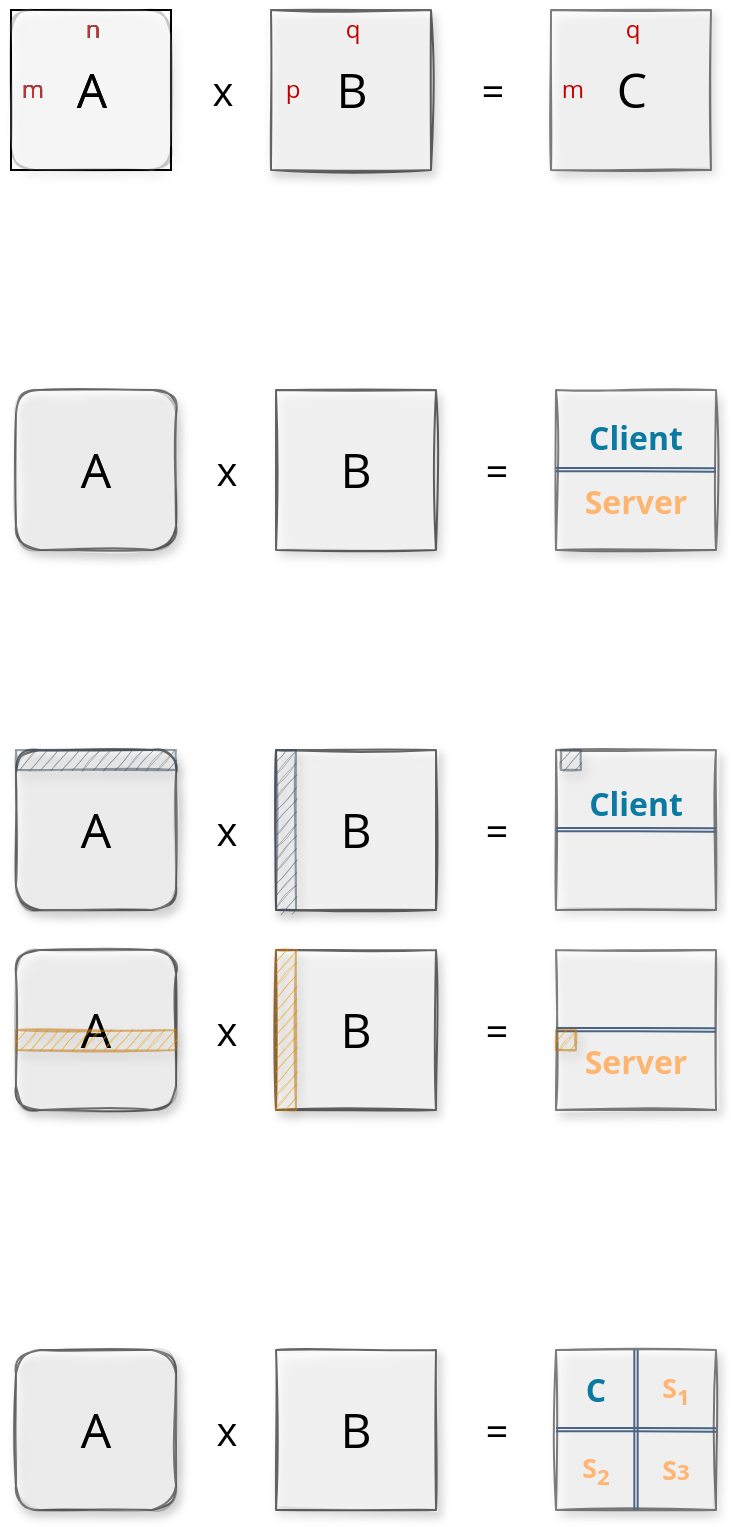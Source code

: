 <mxfile version="14.6.11" type="device"><diagram id="r9BuaZ4u6WcntoPTKskJ" name="Page-1"><mxGraphModel dx="320" dy="186" grid="1" gridSize="10" guides="1" tooltips="1" connect="1" arrows="1" fold="1" page="1" pageScale="1" pageWidth="850" pageHeight="1100" math="1" shadow="0"><root><mxCell id="0"/><mxCell id="1" parent="0"/><mxCell id="lq7Ape-PHQG4o45ldPQc-35" value="&lt;font face=&quot;Open Sans&quot; data-font-src=&quot;https://fonts.googleapis.com/css?family=Open+Sans&quot; style=&quot;font-size: 24px&quot;&gt;A&lt;/font&gt;" style="whiteSpace=wrap;html=1;aspect=fixed;rounded=1;shadow=1;sketch=1;glass=0;opacity=20;" parent="1" vertex="1"><mxGeometry x="320" y="500" width="80" height="80" as="geometry"/></mxCell><mxCell id="lq7Ape-PHQG4o45ldPQc-1" value="&lt;font face=&quot;Open Sans&quot; data-font-src=&quot;https://fonts.googleapis.com/css?family=Open+Sans&quot; style=&quot;font-size: 24px&quot;&gt;A&lt;/font&gt;" style="whiteSpace=wrap;html=1;aspect=fixed;" parent="1" vertex="1"><mxGeometry x="317.5" y="130" width="80" height="80" as="geometry"/></mxCell><mxCell id="lq7Ape-PHQG4o45ldPQc-2" value="&lt;font face=&quot;Open Sans&quot;&gt;&lt;span style=&quot;font-size: 24px&quot;&gt;B&lt;/span&gt;&lt;/font&gt;" style="whiteSpace=wrap;html=1;aspect=fixed;rounded=0;shadow=1;sketch=1;glass=0;opacity=60;" parent="1" vertex="1"><mxGeometry x="447.5" y="130" width="80" height="80" as="geometry"/></mxCell><mxCell id="lq7Ape-PHQG4o45ldPQc-3" value="&lt;font face=&quot;Open Sans&quot; data-font-src=&quot;https://fonts.googleapis.com/css?family=Open+Sans&quot; style=&quot;font-size: 20px&quot;&gt;x&lt;/font&gt;" style="text;html=1;resizable=0;autosize=1;align=center;verticalAlign=middle;points=[];fillColor=none;strokeColor=none;rounded=0;labelBorderColor=none;labelBackgroundColor=none;" parent="1" vertex="1"><mxGeometry x="407.5" y="160" width="30" height="20" as="geometry"/></mxCell><mxCell id="lq7Ape-PHQG4o45ldPQc-5" value="&lt;font face=&quot;Open Sans&quot; data-font-src=&quot;https://fonts.googleapis.com/css?family=Open+Sans&quot; style=&quot;font-size: 20px&quot;&gt;=&lt;/font&gt;" style="text;html=1;resizable=0;autosize=1;align=center;verticalAlign=middle;points=[];fillColor=none;strokeColor=none;rounded=0;" parent="1" vertex="1"><mxGeometry x="542.5" y="160" width="30" height="20" as="geometry"/></mxCell><mxCell id="lq7Ape-PHQG4o45ldPQc-6" value="&lt;font face=&quot;Open Sans&quot; data-font-src=&quot;https://fonts.googleapis.com/css?family=Open+Sans&quot; style=&quot;font-size: 24px&quot;&gt;C&lt;/font&gt;" style="whiteSpace=wrap;html=1;aspect=fixed;rounded=0;shadow=1;sketch=1;glass=0;opacity=50;" parent="1" vertex="1"><mxGeometry x="587.5" y="130" width="80" height="80" as="geometry"/></mxCell><mxCell id="lq7Ape-PHQG4o45ldPQc-7" value="&lt;font face=&quot;Open Sans&quot; data-font-src=&quot;https://fonts.googleapis.com/css?family=Open+Sans&quot;&gt;m&lt;/font&gt;" style="text;html=1;resizable=0;autosize=1;align=center;verticalAlign=middle;points=[];fillColor=none;strokeColor=none;rounded=0;" parent="1" vertex="1"><mxGeometry x="312.5" y="160" width="30" height="20" as="geometry"/></mxCell><mxCell id="lq7Ape-PHQG4o45ldPQc-8" value="&lt;font face=&quot;Open Sans&quot; data-font-src=&quot;https://fonts.googleapis.com/css?family=Open+Sans&quot;&gt;n&lt;/font&gt;" style="text;html=1;resizable=0;autosize=1;align=center;verticalAlign=middle;points=[];fillColor=none;strokeColor=none;rounded=0;" parent="1" vertex="1"><mxGeometry x="347.5" y="130" width="20" height="20" as="geometry"/></mxCell><mxCell id="lq7Ape-PHQG4o45ldPQc-9" value="&lt;font face=&quot;Open Sans&quot; data-font-src=&quot;https://fonts.googleapis.com/css?family=Open+Sans&quot;&gt;p&lt;/font&gt;" style="text;html=1;resizable=0;autosize=1;align=center;verticalAlign=middle;points=[];fillColor=none;strokeColor=none;rounded=0;fontColor=#C20000;" parent="1" vertex="1"><mxGeometry x="447.5" y="160" width="20" height="20" as="geometry"/></mxCell><mxCell id="lq7Ape-PHQG4o45ldPQc-10" value="&lt;font face=&quot;Open Sans&quot; data-font-src=&quot;https://fonts.googleapis.com/css?family=Open+Sans&quot;&gt;q&lt;/font&gt;" style="text;html=1;resizable=0;autosize=1;align=center;verticalAlign=middle;points=[];fillColor=none;strokeColor=none;rounded=0;fontColor=#C20000;" parent="1" vertex="1"><mxGeometry x="477.5" y="130" width="20" height="20" as="geometry"/></mxCell><mxCell id="lq7Ape-PHQG4o45ldPQc-11" value="&lt;font face=&quot;Open Sans&quot; data-font-src=&quot;https://fonts.googleapis.com/css?family=Open+Sans&quot;&gt;m&lt;/font&gt;" style="text;html=1;resizable=0;autosize=1;align=center;verticalAlign=middle;points=[];fillColor=none;strokeColor=none;rounded=0;fontColor=#C20000;" parent="1" vertex="1"><mxGeometry x="582.5" y="160" width="30" height="20" as="geometry"/></mxCell><mxCell id="lq7Ape-PHQG4o45ldPQc-12" value="&lt;font face=&quot;Open Sans&quot; data-font-src=&quot;https://fonts.googleapis.com/css?family=Open+Sans&quot;&gt;q&lt;/font&gt;" style="text;html=1;resizable=0;autosize=1;align=center;verticalAlign=middle;points=[];fillColor=none;strokeColor=none;rounded=0;fontColor=#C20000;" parent="1" vertex="1"><mxGeometry x="617.5" y="130" width="20" height="20" as="geometry"/></mxCell><mxCell id="lq7Ape-PHQG4o45ldPQc-15" value="&lt;font face=&quot;Open Sans&quot; data-font-src=&quot;https://fonts.googleapis.com/css?family=Open+Sans&quot;&gt;n&lt;/font&gt;" style="text;html=1;resizable=0;autosize=1;align=center;verticalAlign=middle;points=[];fillColor=none;strokeColor=none;rounded=0;" parent="1" vertex="1"><mxGeometry x="347.5" y="130" width="20" height="20" as="geometry"/></mxCell><mxCell id="lq7Ape-PHQG4o45ldPQc-16" value="&lt;font face=&quot;Open Sans&quot; data-font-src=&quot;https://fonts.googleapis.com/css?family=Open+Sans&quot;&gt;m&lt;/font&gt;" style="text;html=1;resizable=0;autosize=1;align=center;verticalAlign=middle;points=[];fillColor=none;strokeColor=none;rounded=0;" parent="1" vertex="1"><mxGeometry x="312.5" y="160" width="30" height="20" as="geometry"/></mxCell><mxCell id="lq7Ape-PHQG4o45ldPQc-17" value="&lt;font face=&quot;Open Sans&quot; data-font-src=&quot;https://fonts.googleapis.com/css?family=Open+Sans&quot;&gt;n&lt;/font&gt;" style="text;html=1;resizable=0;autosize=1;align=center;verticalAlign=middle;points=[];fillColor=none;strokeColor=none;rounded=0;fontColor=#C20000;" parent="1" vertex="1"><mxGeometry x="347.5" y="130" width="20" height="20" as="geometry"/></mxCell><mxCell id="lq7Ape-PHQG4o45ldPQc-18" value="&lt;font face=&quot;Open Sans&quot; data-font-src=&quot;https://fonts.googleapis.com/css?family=Open+Sans&quot;&gt;m&lt;/font&gt;" style="text;html=1;resizable=0;autosize=1;align=center;verticalAlign=middle;points=[];fillColor=none;strokeColor=none;rounded=0;fontColor=#C20000;" parent="1" vertex="1"><mxGeometry x="312.5" y="160" width="30" height="20" as="geometry"/></mxCell><mxCell id="lq7Ape-PHQG4o45ldPQc-19" value="&lt;font face=&quot;Open Sans&quot; data-font-src=&quot;https://fonts.googleapis.com/css?family=Open+Sans&quot; style=&quot;font-size: 24px&quot;&gt;A&lt;/font&gt;" style="whiteSpace=wrap;html=1;aspect=fixed;rounded=1;shadow=1;sketch=1;glass=0;opacity=20;" parent="1" vertex="1"><mxGeometry x="317.5" y="130" width="80" height="80" as="geometry"/></mxCell><mxCell id="lq7Ape-PHQG4o45ldPQc-20" value="&lt;font face=&quot;Open Sans&quot; data-font-src=&quot;https://fonts.googleapis.com/css?family=Open+Sans&quot; style=&quot;font-size: 24px&quot;&gt;A&lt;/font&gt;" style="whiteSpace=wrap;html=1;aspect=fixed;rounded=1;shadow=1;sketch=1;opacity=50;" parent="1" vertex="1"><mxGeometry x="320" y="500" width="80" height="80" as="geometry"/></mxCell><mxCell id="lq7Ape-PHQG4o45ldPQc-21" value="&lt;font face=&quot;Open Sans&quot;&gt;&lt;span style=&quot;font-size: 24px&quot;&gt;B&lt;/span&gt;&lt;/font&gt;" style="whiteSpace=wrap;html=1;aspect=fixed;rounded=0;shadow=1;sketch=1;glass=0;opacity=60;" parent="1" vertex="1"><mxGeometry x="450" y="500" width="80" height="80" as="geometry"/></mxCell><mxCell id="lq7Ape-PHQG4o45ldPQc-22" value="&lt;font face=&quot;Open Sans&quot; data-font-src=&quot;https://fonts.googleapis.com/css?family=Open+Sans&quot; style=&quot;font-size: 20px&quot;&gt;x&lt;/font&gt;" style="text;html=1;resizable=0;autosize=1;align=center;verticalAlign=middle;points=[];fillColor=none;strokeColor=none;rounded=0;labelBorderColor=none;labelBackgroundColor=none;" parent="1" vertex="1"><mxGeometry x="410" y="530" width="30" height="20" as="geometry"/></mxCell><mxCell id="lq7Ape-PHQG4o45ldPQc-23" value="&lt;font face=&quot;Open Sans&quot; data-font-src=&quot;https://fonts.googleapis.com/css?family=Open+Sans&quot; style=&quot;font-size: 20px&quot;&gt;=&lt;/font&gt;" style="text;html=1;resizable=0;autosize=1;align=center;verticalAlign=middle;points=[];fillColor=none;strokeColor=none;rounded=0;" parent="1" vertex="1"><mxGeometry x="545" y="530" width="30" height="20" as="geometry"/></mxCell><mxCell id="lq7Ape-PHQG4o45ldPQc-24" value="&lt;pre&gt;&lt;font face=&quot;Open Sans&quot; data-font-src=&quot;https://fonts.googleapis.com/css?family=Open+Sans&quot; size=&quot;1&quot; color=&quot;#0a7aa3&quot;&gt;&lt;b style=&quot;font-size: 16px&quot;&gt;Client&lt;/b&gt;&lt;/font&gt;&lt;/pre&gt;&lt;pre&gt;&lt;br&gt;&lt;/pre&gt;" style="whiteSpace=wrap;html=1;aspect=fixed;rounded=0;shadow=1;sketch=1;glass=0;opacity=50;" parent="1" vertex="1"><mxGeometry x="590" y="500" width="80" height="80" as="geometry"/></mxCell><mxCell id="lq7Ape-PHQG4o45ldPQc-36" value="" style="shape=link;html=1;rounded=0;edgeStyle=orthogonalEdgeStyle;fontColor=#C20000;width=-1.667;fillColor=#dae8fc;strokeColor=#4B6385;" parent="1" edge="1"><mxGeometry width="100" relative="1" as="geometry"><mxPoint x="590" y="539.83" as="sourcePoint"/><mxPoint x="670" y="540" as="targetPoint"/><Array as="points"><mxPoint x="630" y="540"/><mxPoint x="630" y="540"/></Array></mxGeometry></mxCell><mxCell id="lq7Ape-PHQG4o45ldPQc-37" value="" style="rounded=0;whiteSpace=wrap;html=1;shadow=1;glass=0;labelBackgroundColor=none;sketch=1;opacity=50;fillColor=#647687;strokeColor=#314354;gradientDirection=east;fontColor=#ffffff;" parent="1" vertex="1"><mxGeometry x="320" y="500" width="80" height="10" as="geometry"/></mxCell><mxCell id="lq7Ape-PHQG4o45ldPQc-38" value="" style="rounded=0;whiteSpace=wrap;html=1;shadow=1;glass=0;labelBackgroundColor=none;sketch=1;opacity=50;fillColor=#647687;strokeColor=#314354;gradientDirection=east;fontColor=#ffffff;" parent="1" vertex="1"><mxGeometry x="450" y="500" width="10" height="80" as="geometry"/></mxCell><mxCell id="lq7Ape-PHQG4o45ldPQc-39" value="&lt;font face=&quot;Open Sans&quot; data-font-src=&quot;https://fonts.googleapis.com/css?family=Open+Sans&quot; style=&quot;font-size: 24px&quot;&gt;A&lt;/font&gt;" style="whiteSpace=wrap;html=1;aspect=fixed;rounded=1;shadow=1;sketch=1;glass=0;opacity=20;" parent="1" vertex="1"><mxGeometry x="320" y="600" width="80" height="80" as="geometry"/></mxCell><mxCell id="lq7Ape-PHQG4o45ldPQc-40" value="&lt;font face=&quot;Open Sans&quot; data-font-src=&quot;https://fonts.googleapis.com/css?family=Open+Sans&quot; style=&quot;font-size: 24px&quot;&gt;A&lt;/font&gt;" style="whiteSpace=wrap;html=1;aspect=fixed;rounded=1;shadow=1;sketch=1;opacity=50;" parent="1" vertex="1"><mxGeometry x="320" y="600" width="80" height="80" as="geometry"/></mxCell><mxCell id="lq7Ape-PHQG4o45ldPQc-41" value="&lt;font face=&quot;Open Sans&quot;&gt;&lt;span style=&quot;font-size: 24px&quot;&gt;B&lt;/span&gt;&lt;/font&gt;" style="whiteSpace=wrap;html=1;aspect=fixed;rounded=0;shadow=1;sketch=1;glass=0;opacity=60;" parent="1" vertex="1"><mxGeometry x="450" y="600" width="80" height="80" as="geometry"/></mxCell><mxCell id="lq7Ape-PHQG4o45ldPQc-42" value="&lt;font face=&quot;Open Sans&quot; data-font-src=&quot;https://fonts.googleapis.com/css?family=Open+Sans&quot; style=&quot;font-size: 20px&quot;&gt;x&lt;/font&gt;" style="text;html=1;resizable=0;autosize=1;align=center;verticalAlign=middle;points=[];fillColor=none;strokeColor=none;rounded=0;labelBorderColor=none;labelBackgroundColor=none;" parent="1" vertex="1"><mxGeometry x="410" y="630" width="30" height="20" as="geometry"/></mxCell><mxCell id="lq7Ape-PHQG4o45ldPQc-43" value="&lt;font face=&quot;Open Sans&quot; data-font-src=&quot;https://fonts.googleapis.com/css?family=Open+Sans&quot; style=&quot;font-size: 20px&quot;&gt;=&lt;/font&gt;" style="text;html=1;resizable=0;autosize=1;align=center;verticalAlign=middle;points=[];fillColor=none;strokeColor=none;rounded=0;" parent="1" vertex="1"><mxGeometry x="545" y="630" width="30" height="20" as="geometry"/></mxCell><mxCell id="lq7Ape-PHQG4o45ldPQc-44" value="&lt;pre&gt;&lt;b style=&quot;color: rgb(255 , 181 , 112) ; font-family: &amp;#34;open sans&amp;#34; ; white-space: normal ; font-size: 16px&quot;&gt;&lt;br&gt;&lt;/b&gt;&lt;/pre&gt;&lt;pre&gt;&lt;b style=&quot;color: rgb(255 , 181 , 112) ; font-family: &amp;#34;open sans&amp;#34; ; white-space: normal ; font-size: 16px&quot;&gt;Server&lt;/b&gt;&lt;br&gt;&lt;/pre&gt;" style="whiteSpace=wrap;html=1;aspect=fixed;rounded=0;shadow=1;sketch=1;glass=0;opacity=50;" parent="1" vertex="1"><mxGeometry x="590" y="600" width="80" height="80" as="geometry"/></mxCell><mxCell id="lq7Ape-PHQG4o45ldPQc-45" value="" style="shape=link;html=1;rounded=0;edgeStyle=orthogonalEdgeStyle;fontColor=#C20000;width=-1.667;fillColor=#dae8fc;strokeColor=#4B6385;" parent="1" edge="1"><mxGeometry width="100" relative="1" as="geometry"><mxPoint x="590" y="639.83" as="sourcePoint"/><mxPoint x="670" y="640" as="targetPoint"/><Array as="points"><mxPoint x="630" y="640"/><mxPoint x="630" y="640"/></Array></mxGeometry></mxCell><mxCell id="lq7Ape-PHQG4o45ldPQc-46" value="" style="rounded=0;whiteSpace=wrap;html=1;shadow=1;glass=0;labelBackgroundColor=none;sketch=1;opacity=50;fillColor=#f0a30a;strokeColor=#BD7000;gradientDirection=east;fontColor=#000000;" parent="1" vertex="1"><mxGeometry x="320" y="640" width="80" height="10" as="geometry"/></mxCell><mxCell id="lq7Ape-PHQG4o45ldPQc-47" value="" style="rounded=0;whiteSpace=wrap;html=1;shadow=1;glass=0;labelBackgroundColor=none;sketch=1;opacity=50;fillColor=#f0a30a;strokeColor=#BD7000;gradientDirection=east;fontColor=#000000;" parent="1" vertex="1"><mxGeometry x="450" y="600" width="10" height="80" as="geometry"/></mxCell><mxCell id="lq7Ape-PHQG4o45ldPQc-48" value="&lt;font face=&quot;Open Sans&quot; data-font-src=&quot;https://fonts.googleapis.com/css?family=Open+Sans&quot; style=&quot;font-size: 24px&quot;&gt;A&lt;/font&gt;" style="whiteSpace=wrap;html=1;aspect=fixed;rounded=1;shadow=1;sketch=1;glass=0;opacity=20;" parent="1" vertex="1"><mxGeometry x="320" y="320" width="80" height="80" as="geometry"/></mxCell><mxCell id="lq7Ape-PHQG4o45ldPQc-49" value="&lt;font face=&quot;Open Sans&quot; data-font-src=&quot;https://fonts.googleapis.com/css?family=Open+Sans&quot; style=&quot;font-size: 24px&quot;&gt;A&lt;/font&gt;" style="whiteSpace=wrap;html=1;aspect=fixed;rounded=1;shadow=1;sketch=1;opacity=50;" parent="1" vertex="1"><mxGeometry x="320" y="320" width="80" height="80" as="geometry"/></mxCell><mxCell id="lq7Ape-PHQG4o45ldPQc-50" value="&lt;font face=&quot;Open Sans&quot;&gt;&lt;span style=&quot;font-size: 24px&quot;&gt;B&lt;/span&gt;&lt;/font&gt;" style="whiteSpace=wrap;html=1;aspect=fixed;rounded=0;shadow=1;sketch=1;glass=0;opacity=60;" parent="1" vertex="1"><mxGeometry x="450" y="320" width="80" height="80" as="geometry"/></mxCell><mxCell id="lq7Ape-PHQG4o45ldPQc-51" value="&lt;font face=&quot;Open Sans&quot; data-font-src=&quot;https://fonts.googleapis.com/css?family=Open+Sans&quot; style=&quot;font-size: 20px&quot;&gt;x&lt;/font&gt;" style="text;html=1;resizable=0;autosize=1;align=center;verticalAlign=middle;points=[];fillColor=none;strokeColor=none;rounded=0;labelBorderColor=none;labelBackgroundColor=none;" parent="1" vertex="1"><mxGeometry x="410" y="350" width="30" height="20" as="geometry"/></mxCell><mxCell id="lq7Ape-PHQG4o45ldPQc-52" value="&lt;font face=&quot;Open Sans&quot; data-font-src=&quot;https://fonts.googleapis.com/css?family=Open+Sans&quot; style=&quot;font-size: 20px&quot;&gt;=&lt;/font&gt;" style="text;html=1;resizable=0;autosize=1;align=center;verticalAlign=middle;points=[];fillColor=none;strokeColor=none;rounded=0;" parent="1" vertex="1"><mxGeometry x="545" y="350" width="30" height="20" as="geometry"/></mxCell><mxCell id="lq7Ape-PHQG4o45ldPQc-53" value="&lt;pre&gt;&lt;font face=&quot;Open Sans&quot; data-font-src=&quot;https://fonts.googleapis.com/css?family=Open+Sans&quot; size=&quot;1&quot; color=&quot;#0a7aa3&quot;&gt;&lt;b style=&quot;font-size: 16px&quot;&gt;Client&lt;/b&gt;&lt;/font&gt;&lt;/pre&gt;&lt;pre&gt;&lt;font face=&quot;Open Sans&quot; data-font-src=&quot;https://fonts.googleapis.com/css?family=Open+Sans&quot; color=&quot;#ffb570&quot; size=&quot;1&quot;&gt;&lt;b style=&quot;font-size: 16px&quot;&gt;Server&lt;/b&gt;&lt;/font&gt;&lt;/pre&gt;" style="whiteSpace=wrap;html=1;aspect=fixed;rounded=0;shadow=1;sketch=1;glass=0;opacity=50;" parent="1" vertex="1"><mxGeometry x="590" y="320" width="80" height="80" as="geometry"/></mxCell><mxCell id="lq7Ape-PHQG4o45ldPQc-54" value="" style="shape=link;html=1;rounded=0;edgeStyle=orthogonalEdgeStyle;fontColor=#C20000;width=-1.667;fillColor=#dae8fc;strokeColor=#4B6385;" parent="1" edge="1"><mxGeometry width="100" relative="1" as="geometry"><mxPoint x="590" y="359.83" as="sourcePoint"/><mxPoint x="670" y="360" as="targetPoint"/><Array as="points"><mxPoint x="630" y="360"/><mxPoint x="630" y="360"/></Array></mxGeometry></mxCell><mxCell id="lq7Ape-PHQG4o45ldPQc-57" value="" style="rounded=0;whiteSpace=wrap;html=1;shadow=1;glass=0;labelBackgroundColor=none;sketch=1;opacity=50;fillColor=#647687;strokeColor=#314354;gradientDirection=east;fontColor=#ffffff;" parent="1" vertex="1"><mxGeometry x="592.5" y="500" width="10" height="10" as="geometry"/></mxCell><mxCell id="lq7Ape-PHQG4o45ldPQc-58" value="" style="rounded=0;whiteSpace=wrap;html=1;shadow=1;glass=0;labelBackgroundColor=none;sketch=1;opacity=50;fillColor=#f0a30a;strokeColor=#BD7000;gradientDirection=east;fontColor=#000000;" parent="1" vertex="1"><mxGeometry x="590" y="640" width="10" height="10" as="geometry"/></mxCell><mxCell id="k7oxl0raWiEXYtfeF7Yh-1" value="&lt;font face=&quot;Open Sans&quot; data-font-src=&quot;https://fonts.googleapis.com/css?family=Open+Sans&quot; style=&quot;font-size: 24px&quot;&gt;A&lt;/font&gt;" style="whiteSpace=wrap;html=1;aspect=fixed;rounded=1;shadow=1;sketch=1;glass=0;opacity=20;" vertex="1" parent="1"><mxGeometry x="320" y="800" width="80" height="80" as="geometry"/></mxCell><mxCell id="k7oxl0raWiEXYtfeF7Yh-2" value="&lt;font face=&quot;Open Sans&quot; data-font-src=&quot;https://fonts.googleapis.com/css?family=Open+Sans&quot; style=&quot;font-size: 24px&quot;&gt;A&lt;/font&gt;" style="whiteSpace=wrap;html=1;aspect=fixed;rounded=1;shadow=1;sketch=1;opacity=50;" vertex="1" parent="1"><mxGeometry x="320" y="800" width="80" height="80" as="geometry"/></mxCell><mxCell id="k7oxl0raWiEXYtfeF7Yh-3" value="&lt;font face=&quot;Open Sans&quot;&gt;&lt;span style=&quot;font-size: 24px&quot;&gt;B&lt;/span&gt;&lt;/font&gt;" style="whiteSpace=wrap;html=1;aspect=fixed;rounded=0;shadow=1;sketch=1;glass=0;opacity=60;" vertex="1" parent="1"><mxGeometry x="450" y="800" width="80" height="80" as="geometry"/></mxCell><mxCell id="k7oxl0raWiEXYtfeF7Yh-4" value="&lt;font face=&quot;Open Sans&quot; data-font-src=&quot;https://fonts.googleapis.com/css?family=Open+Sans&quot; style=&quot;font-size: 20px&quot;&gt;x&lt;/font&gt;" style="text;html=1;resizable=0;autosize=1;align=center;verticalAlign=middle;points=[];fillColor=none;strokeColor=none;rounded=0;labelBorderColor=none;labelBackgroundColor=none;" vertex="1" parent="1"><mxGeometry x="410" y="830" width="30" height="20" as="geometry"/></mxCell><mxCell id="k7oxl0raWiEXYtfeF7Yh-5" value="&lt;font face=&quot;Open Sans&quot; data-font-src=&quot;https://fonts.googleapis.com/css?family=Open+Sans&quot; style=&quot;font-size: 20px&quot;&gt;=&lt;/font&gt;" style="text;html=1;resizable=0;autosize=1;align=center;verticalAlign=middle;points=[];fillColor=none;strokeColor=none;rounded=0;" vertex="1" parent="1"><mxGeometry x="545" y="830" width="30" height="20" as="geometry"/></mxCell><mxCell id="k7oxl0raWiEXYtfeF7Yh-6" value="&lt;pre&gt;&lt;br&gt;&lt;/pre&gt;" style="whiteSpace=wrap;html=1;aspect=fixed;rounded=0;shadow=1;sketch=1;glass=0;opacity=50;" vertex="1" parent="1"><mxGeometry x="590" y="800" width="80" height="80" as="geometry"/></mxCell><mxCell id="k7oxl0raWiEXYtfeF7Yh-7" value="" style="shape=link;html=1;rounded=0;edgeStyle=orthogonalEdgeStyle;fontColor=#C20000;width=-1.667;fillColor=#dae8fc;strokeColor=#4B6385;" edge="1" parent="1"><mxGeometry width="100" relative="1" as="geometry"><mxPoint x="590" y="839.83" as="sourcePoint"/><mxPoint x="670" y="840" as="targetPoint"/><Array as="points"><mxPoint x="630" y="840"/><mxPoint x="630" y="840"/></Array></mxGeometry></mxCell><mxCell id="k7oxl0raWiEXYtfeF7Yh-8" value="" style="shape=link;html=1;rounded=0;edgeStyle=orthogonalEdgeStyle;fontColor=#C20000;width=-1.667;fillColor=#dae8fc;strokeColor=#4B6385;entryX=0.5;entryY=1;entryDx=0;entryDy=0;exitX=0.5;exitY=0;exitDx=0;exitDy=0;" edge="1" parent="1" source="k7oxl0raWiEXYtfeF7Yh-6" target="k7oxl0raWiEXYtfeF7Yh-6"><mxGeometry width="100" relative="1" as="geometry"><mxPoint x="600" y="849.83" as="sourcePoint"/><mxPoint x="680" y="850" as="targetPoint"/><Array as="points"/></mxGeometry></mxCell><mxCell id="k7oxl0raWiEXYtfeF7Yh-10" value="&lt;pre&gt;&lt;font color=&quot;#0a7aa3&quot; face=&quot;Open Sans&quot;&gt;&lt;span style=&quot;font-size: 16px&quot;&gt;&lt;b&gt;C&lt;/b&gt;&lt;/span&gt;&lt;/font&gt;&lt;/pre&gt;" style="text;html=1;strokeColor=none;fillColor=none;align=center;verticalAlign=middle;whiteSpace=wrap;rounded=0;" vertex="1" parent="1"><mxGeometry x="590" y="810" width="40" height="20" as="geometry"/></mxCell><mxCell id="k7oxl0raWiEXYtfeF7Yh-12" value="&lt;pre&gt;&lt;font color=&quot;#ffb570&quot; face=&quot;open sans&quot;&gt;&lt;span style=&quot;font-size: 13.333px&quot;&gt;&lt;b&gt;S&lt;sub&gt;1&lt;/sub&gt;&lt;/b&gt;&lt;/span&gt;&lt;/font&gt;&lt;/pre&gt;" style="text;html=1;strokeColor=none;fillColor=none;align=center;verticalAlign=middle;whiteSpace=wrap;rounded=0;" vertex="1" parent="1"><mxGeometry x="630" y="810" width="40" height="20" as="geometry"/></mxCell><mxCell id="k7oxl0raWiEXYtfeF7Yh-13" value="&lt;pre&gt;&lt;font color=&quot;#ffb570&quot; face=&quot;open sans&quot;&gt;&lt;b&gt;&lt;span style=&quot;font-size: 13.333px&quot;&gt;S&lt;/span&gt;&lt;span style=&quot;font-size: 11.111px&quot;&gt;3&lt;/span&gt;&lt;/b&gt;&lt;/font&gt;&lt;/pre&gt;" style="text;html=1;strokeColor=none;fillColor=none;align=center;verticalAlign=middle;whiteSpace=wrap;rounded=0;" vertex="1" parent="1"><mxGeometry x="630" y="850" width="40" height="20" as="geometry"/></mxCell><mxCell id="k7oxl0raWiEXYtfeF7Yh-14" value="&lt;pre&gt;&lt;font color=&quot;#ffb570&quot; face=&quot;open sans&quot;&gt;&lt;span style=&quot;font-size: 13.333px&quot;&gt;&lt;b&gt;S&lt;sub&gt;2&lt;/sub&gt;&lt;/b&gt;&lt;/span&gt;&lt;/font&gt;&lt;/pre&gt;" style="text;html=1;strokeColor=none;fillColor=none;align=center;verticalAlign=middle;whiteSpace=wrap;rounded=0;" vertex="1" parent="1"><mxGeometry x="590" y="850" width="40" height="20" as="geometry"/></mxCell></root></mxGraphModel></diagram></mxfile>